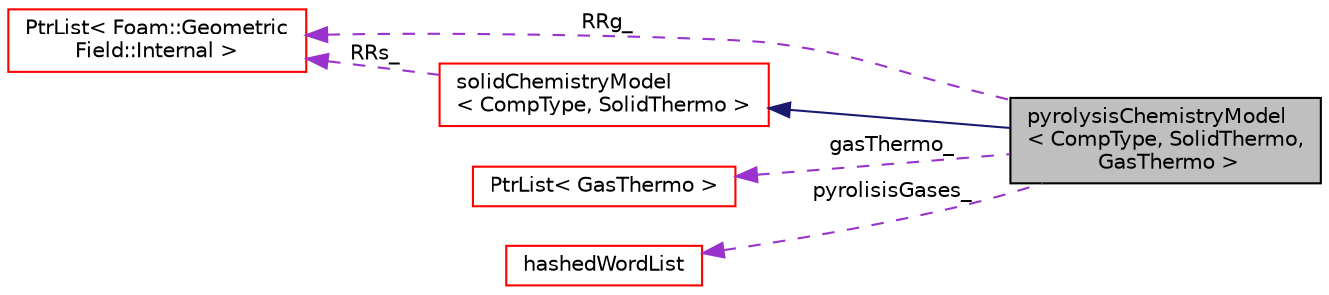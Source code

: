 digraph "pyrolysisChemistryModel&lt; CompType, SolidThermo, GasThermo &gt;"
{
  bgcolor="transparent";
  edge [fontname="Helvetica",fontsize="10",labelfontname="Helvetica",labelfontsize="10"];
  node [fontname="Helvetica",fontsize="10",shape=record];
  rankdir="LR";
  Node4 [label="pyrolysisChemistryModel\l\< CompType, SolidThermo,\l GasThermo \>",height=0.2,width=0.4,color="black", fillcolor="grey75", style="filled", fontcolor="black"];
  Node5 -> Node4 [dir="back",color="midnightblue",fontsize="10",style="solid",fontname="Helvetica"];
  Node5 [label="solidChemistryModel\l\< CompType, SolidThermo \>",height=0.2,width=0.4,color="red",URL="$a31537.html",tooltip="Extends base solid chemistry model by adding a thermo package, and ODE functions. Introduces chemistr..."];
  Node21 -> Node5 [dir="back",color="darkorchid3",fontsize="10",style="dashed",label=" RRs_" ,fontname="Helvetica"];
  Node21 [label="PtrList\< Foam::Geometric\lField::Internal \>",height=0.2,width=0.4,color="red",URL="$a27029.html"];
  Node23 -> Node4 [dir="back",color="darkorchid3",fontsize="10",style="dashed",label=" gasThermo_" ,fontname="Helvetica"];
  Node23 [label="PtrList\< GasThermo \>",height=0.2,width=0.4,color="red",URL="$a27029.html"];
  Node25 -> Node4 [dir="back",color="darkorchid3",fontsize="10",style="dashed",label=" pyrolisisGases_" ,fontname="Helvetica"];
  Node25 [label="hashedWordList",height=0.2,width=0.4,color="red",URL="$a29549.html",tooltip="A wordList with hashed indices for faster lookup by name. "];
  Node21 -> Node4 [dir="back",color="darkorchid3",fontsize="10",style="dashed",label=" RRg_" ,fontname="Helvetica"];
}
